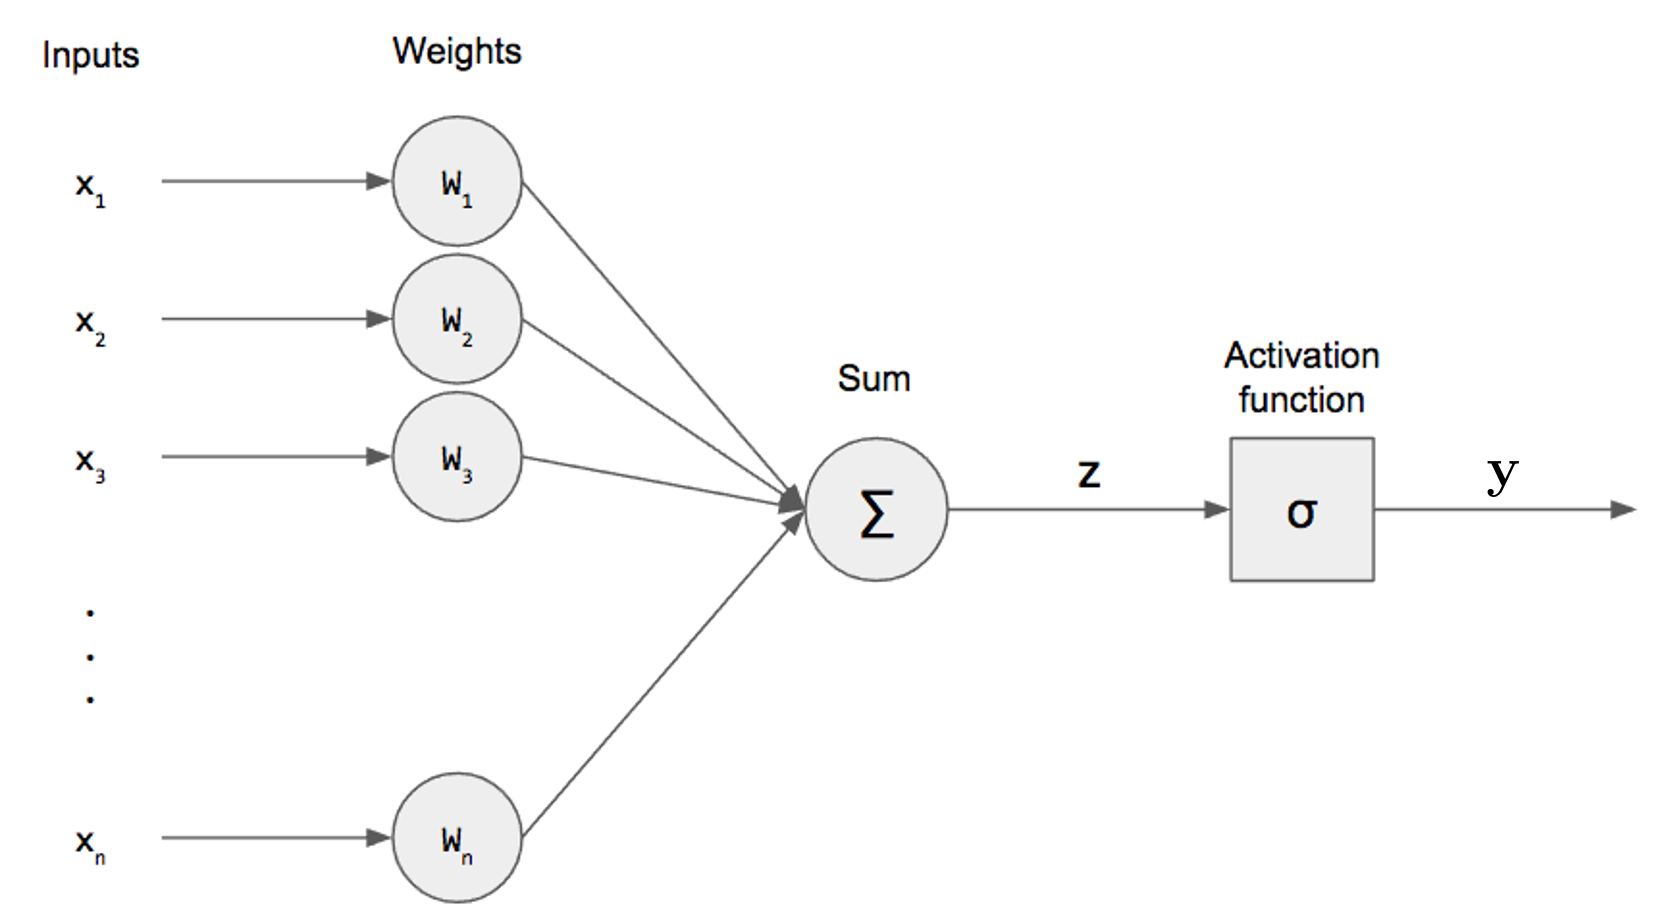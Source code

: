 <?xml version="1.0"?>
<!DOCTYPE ipe SYSTEM "ipe.dtd">
<ipe version="70206" creator="Ipe 7.2.7">
<info created="D:20180612143754" modified="D:20180612143754"/>
<bitmap id="1" width="858" height="477" length="18094" ColorSpace="DeviceRGB" Filter="FlateDecode" BitsPerComponent="8" encoding="base64">
eNrt3e1rG2fa93HpD9pcKH9DvRCFbG8cUkjo1X3hZl+0roNXfbNxMVvFcLeJ4apdg4ijF1fi
KGzANklYa9sQZWXuOFVKrbIhliCiNiR4ghUsQQMWxCDf58whjcdP8tPMaEbz/ZDtxrKsh9FE
+vk4z/M4NzYAAAAAAAAAAAAAAAAAAAAAAAAAAAAAAAAAAAAAAAAAAAAAAAAAAAAAAAAAAAAA
AAAAAAAAAAAAAAAAAAAAAAAAAAAAAAAAAECQrC8OREKhUE+htuXizOWoujQUGVhct15cS13U
r518Xmt9q7ViSr/RW4WDPATtwYC6cqrFbda0zNNFXisAAAAH0qCmR7FtAW99MRZqSBUtl9fy
3fpl0czbfW619jypZ8nR/EEeQuFWd6uEKQ8mkqzxYgEAcFQzlyM7iz/O0fJzhXccdd/IxPVy
X7eljieVPdE9brn8uXF5ZKy6741WFzMPM/li9SAPoHCrp2UaLOhh8VyKNAgAwFHVUuf0T/W8
K5+mi9N6IWcsz0e3b1SfDusZ72JqM56N6/mrJ26MIZ/aLMpJES9qrfi90/KPMyr4ZZ7mq9bX
fL1Wfbs1Cq7XCvk545qF2rq6V017W7OmwVSptvG2oF/h8VyhVDV/SitmjIJkrPCmWm1eXHtT
0O/3cSafL1Q51wAAOFgadKc22PhkL/IJ7aM4OGfMEYw1pwhWk6f00Df3ZnE4Yvylaj2RNot4
hemh0FZjj7XGVY2RYrPeWCtORazXa3zRXVjfPGfMSxv6p2r67YxtufCqCqK1qcuR7ff7VONl
BADg4Gmw+lrTizPr1fxTvaoz9/OW6krtrRRtaotGJUf/rnUdwbuq9lqrWgeC12v6JcZ1alUt
c1Uv5MSmC5ulIb0olM/olZx84XWV18ODcXDMiFdTry3hMDKmToI5YxB56LHxqq0XjNDWIxGu
+rgRBbvjqXw+n4p3N+YZGllRxpobo8w1+cFQ6NRQ5uf81Kg5J7FRr26mQXWFgdTDTCre+FKv
ML8tTI0P6Q8i0pO8M1OobmgPjXmOke7kg0z+58zYRUmGjUcFAAD2T4O1vP5Zf24gdmpLsaZZ
zasljU/X7i3fDaV+bqS4wnh02+oAqQIZ07pqW+s4IfVhvr0opF8zqfHB7TH5UT3LDTzQzJgn
w8GNQeTLGTPghS5OGT+hSRYcerxZlFucHjCvYE2Di3eMdHdqc7ah9mCoURu0psFzKfMKjamM
EiYlhZ5LNc/A7q2zHKtGAbM785qXEQCAg6XB9WahRn36j09lHqQaNZ3Gms3GaKD+A1enCsV8
sl/SXDRf3fzg3rKyQELCKX2Sf+Hx1LBRq+m5mpx5WjAzQ/flZCafz0wPN+o4d+gW4rFTJJ80
U1/msqWHzLu8DCJrzVAXm16Us6i78WtCQSsVCsVCoaQVHg+bZTprGpQbHPvZWhbWJMJZ06B1
rmnVuKltaVC+rU03SovR/qGph3mNWYMAABw+DXZbRvR0bzORzWG7Rhrs3qz+1VIXjQ9f46O5
dRrcaGaGVLERMrq3juJJrak7nuFV8VocNF6p4Wqj4Yy5Ar1mzCEMzbypzhinwcxry4u+u6hR
EzbTYOOMGnhc3euc3GVNsXWgeWsa3FjXxrYWrkOR7tRjfr8AAOAQabBn60LRZrVQriBXjs5Z
ZgY2xoIvGtW//dLglk/2zbZ10aHxqXzRmK8I754kPZmnqcjmcLC8oHpOHLozFTOmEDYGhktT
jal90zNT01PNPzOZh5mZB3PV9V3S4NYGMvukwVqLNCi/VhTzqdGhbssshCTL2AEAOFQa3PLZ
ar2C/H3YukSzlh/bHAs+VBrc2NCebptLGOq+nFrkc9t7NpdymMPB1tdXinBmUbdRYe7eunaj
mrmTmnmYr24bKd7Rz7A5AH2UNKj9PDMcH8s3f1upVQtJY3JCdDzPiwgAgH1pcMi60KOZ95JH
SIPGPVbzD1JDF7s3E+Ep9pXwns3UF5l5Y7l8vWCuAR5+ao72VmW4NtJvLv2oSerTh5u3xrlG
bTkUSeWNXzJqWvJiKHTYNBgZlnNSBqytPQ8z8ej2tAkAAI6bBiMZyyQv6ekhdSEZN9yyb4V8
1m9Ng41Jie8WZ8aHx6abV16vFR4nLXMU4SWN0GUZDm6a6W8M989Vd/yOYLyaQ1eHepqDtmPG
cqMtca65kGSHg6VBWQUvRcs7hWa2VKdcz/DocE9zDuGWBAsAAI6bBkMRo/evrpqXEcSY0X6k
MWrcLNRs1ApD8jm/NQ0OPTQCxWuZXdY9Z25r21ixQnc4L5LUF706t+1y7eHQrhXdWikTi2xd
zfGztiXOWX5rKDRXlOutAm+NRXb0G5wqbU+D5oB1frw5im2ct4WHY9Etq0h6pp7TxxIAgEOm
wVO7pEHrmmKpvQzFm5/2p5LVLXFOTw2x/h5LF8FmGhw3R4RjhfXGilRjm7Ph4WZXYelkgg45
varV6lv1vz2rvSo0DsfH5iTsyW8B643GNYf4pWB9o1Zr/rj1ft9RZQYA4IBpsGdLGuyf2nEF
2ZisWRu0TPPrvpzSLB+52tOkpSDUnXqc0bezNYuNb+d6mruM6R2t3xXG+rcUcnquzlDHCZTG
riWRoYK88DUtJU0sz01xcAAA8G50VMmwVqu+rdb2KL1IZWbPjjHrW8o4clN6/YgB4iCeU4We
XSYNRtg9BAAAD6dBVnnAVu+0qdGBaMRwKhq7miq85aAAAODVNHiqsZ0EAAAAAigzPhCLT1UZ
0gUAAAAAAAAAAAAAAAAAAAAAAAAAAAAAAAAAAAAAAAAAAAAAAAAAAAAAAAAAAAAAAAAAAAAA
AAAAAAAAAAAAAAAAAAAAAAAAAAAAAAAAAAA6S7lc5iAAAAAEIfVNGhKJRDwe7+vrO2/RZ1CX
Jwyzs7MLCwscNAAAgM4IgWb26+3tHRwcHBkZmTCk0+lnz56p/6q/jxjUd9V1zIiofpZYCAAA
4NMQaCZACX6VAyuVSur6KhyasTCRSDCmDAAA4KMcKCHw2bNnlWMoGdTtqFuTUiGZEAAAwBc5
sGIryYTm8DFHGwAAwFNmZ2dlVNf2HEgmBAAA8LhEIqES2sjISMUVZiYkEAIAALRXuVyOx+Mq
mB1qkYgtJBCqe+dVAAAAaFcU7Ovr6+3tPeZSkSNT9yujxiwtAQAAcNnCwoIsGCmVSpX2Ufcu
y41pSwgAAOByFBwcHKx4gAqE6pEQCAEAANxRLpe9EwW3BUKGjAEAAJwWj8d7e3srHmMOGfMC
AQAAOBoFz58/365lI/sGQvXYEokELxMAAIATZKsRb0ZBkU6n6UMIAADgBFk54uhWI3b1IWRF
CQAAgO3i8binVo60XlFCV2oAAAAbyTbEXh4j3tmVmvIgAACAXfr6+lzbhtgW0nCGFw4AAOD4
/FUYtJYH1SPn5QMAADgmFav8VRikPAgAAGAXKQy2dzPi47QfZPYgAADAcSQSCT8WBs3yIM2o
AQAAjuP8+fPpdNqnaVB6D/IiAgAAHI1/h4lpNQMAAHB8iURCpamKb8nUQTaqAwAAOBrftRlk
ZTEAAICNfD1pUKjHr54FLyUAAMBhLSws2Dlp8HXx/q27uaXtFy/lfrh5535Rc3bqYLlc5gUF
AAAQiURicnJy34Bk7xKSXOJMKBS6ktkeB3PfdanLr85qjk4dZCEJAACAKR6Pnzeov7TYu03S
oF2pTMuNq9TX9V1uR0r8WF0+/gtpEAAAf6jmU7H+2EA8pa03L1rXUvGBgf6esYcax8dfaVD0
9fUlEomdeWlyctL2NHhmZxq8odLgmVzZwamDbFgMAICd3s5FQ7roaF4uyI92GxfECjWOji/T
oDUWqgRoxkIVEQcHB21Lg08sabCUuz/9Q9FIgHc/0y/OaQ6mwd7eXprMAABgo2o+acS/UKq0
sfF6Sv4+VXI1CyZwDOf3I7FQhUY728u8uKvHvoSeBn/42wn198/vFFVIHP9QvzjrZBpUmVY9
F/7lAgBgo2Y9sCE2XXC/uoUjU2HvgGnQxtpgpZzTJwh+crNSKcbkvPlwXF1spMGBYtnZ2qB6
RkwdBADA3gJh6lwjCkb6Zzgc/rLXSLGZA+Vq9o4Um2mw+MvN5q8RXdnX2k2VBj8Yd7I0qKdB
eWr0mQEAwEaZyxH5RO8eL3A0/J4GrSHQpC5ROapi3zISvcXMZ+N3v1H/3xXr17Nh7NYP4584
ngZlc7o+A4EQAABbLE4PWEeKk/kqx8SPaVBC4F4Byd41xZXK0ugHKvh9fOYPevxbWsp2mSeQ
82lwdnZWPU0JhJwAAAAcV2nKDIGL0zIFLDpHHvQP6T697zw6m/ciqWh6GdDw+Y1fmzMGQ8ZC
46xzUdDab1AFQvV39fQ5BwAAOLpaoUemC8YzxtfV5Cn5enizAyE6gqTBZ8+e2ZYGG/HvxP2i
/nWx8avELk0InduZTlpq03AGAIAjm7tqtBuMDG1mv+qcLDDuvtWYQFgt5aem56qEQ5+TSpqd
aVBqgx+MNnane509I2kw0UyD5aXsnZs/2LovSTqd3rZPsYyAEwgBAHDEu8JwY61xNE8z6o5I
gxMTExVX5O5caaw0/sbOgeORkRH1LLY9NVlUQs8ZAADs93Zu6Gqm8HRMpUG2JukA8XjczmXF
LWW/u3L3SW70g132Mj5me5mdEwVV0FUXEggBAHBKMUUa7Ax2Tx3c37itaVCGiXeNfCoQSiNu
es4AAGC7GmmwU7g8WKzPLbQ1De46TGx9dvScAQDAEZIGWUXSEWzen87dNLjrMPHOuMsuxgAA
2KharS0+Hg6FIplStUZ50P9mZ2ddmjqoadrSr1f/EAr97f7Sa3uWFUvf6dZPUEbDaUIIAIA9
aoWoZY+S6Cib1vmeVM9GRkYcX1P8XZfl3OnKas4OE29LvPScAQAA2ItsWGzfpiRukC1I9i0M
Wp8jgRAAAGBXrpUHbTQ4OHjY5SE0IQQAANiLzB50s9XM8XejO3hh0Ay99JwBAADYKympmOTi
4uLjFgaPtkyYnjMAAAB7kaUW6XTa41GwRcfpAwZC9eMEQgAAgJ0SiYTHx4tljPiY/QMlENJz
BgAAYGdMkp2Lvbm+WNYR29JKmp4zAAAAewXCvr4+l/pRO7+OuAV6zgAAAOwVCD3YcEZFweNM
F9wrENJzBgAAYCcZSJ2YmPBIFJRtR2yPbfScAQAA2IsMpLa950ypVJKq4GG7Cx48EErPGQIh
AADANgsLCyqGtXFRibpfde9OD+bShBAAAKB1UmpL2xlpJuNO1Y6eMwAAAC2SkvQhdHMaobov
u5rJHBA9ZwAAAFoEQplG6EImlBzYlmBGzxkAAIDWmTCRSEgmdGLgWN2mumUpCbZrTQc9ZwAA
APbNhCqtSSa0ZVPjUqk0MTEhC4fbvrbX7DlDIAQAAGhhdnbWzIQqyKk4d9hqoTUESg70SACj
CSEAAMDBg5MZCyUZjhhUzEsbVERUqe+ZQX05YbAmQPWzHpynR88ZAACAI8TCRCIRN6gcdX43
ErEkAXp8KJaeMwAAAMcPVMqCwY+Pn54zAAAAAUfPGQAAAAJhX1+fQ7skAwAAdBhzdFjFp0lD
wjBrkFFjf63VlS6L9JwBAABokZck9W1bM9JrGBwclJ7S25aTSET0yxOk5wwAAMCuIdDaXka6
DkpXmV0bDEq3GWk1Y7ab9ssSY3rOAAAAmNHI3KJOWk8feRcSlQzN9oPqNr1cfJOeMyq7cgIA
AIAg50BZZiuVQLt2KJZ9SdRt9vX1eXkB78LCAk0IAQAAOdDGHLgzE8rwsWczIU0IAQBAMKOg
bC/iUA7cKxN6c+CYJoQAACBQZHi0t7e34iKVCWXg2JvrjqUJIT1nAABAx5M62ODgYMV1KhCO
jIx4c9SYnjMAACAIpHuMC6PD+44aezMQSs8ZAiEAAOjgKPjs2bNKu0kg9OBKXpoQAgAAoqA7
1CPxbIWQnjMAAKDDyFxB70RBkU6nvRkI6TkDAAA6iawgbuNcwdZDxt5cyUvPGQAA0ElRsC0r
iA+4qEQ9Nm8u3KDnDAAA6AAqz3g2Cm7rQ+i1Q0fPGQAA4HeJROL8+fMqblW8TT1Cjy8xJhAC
AADfkbWx3pwuuJN0pfZg6KLnDAAA8ClpKVPxCc+WBzfoOQMAAHxIFo+k0+mKf6hH69lVG/Sc
AQAA/hKPx3t7eyu+IstJPFuCo+cMAADwCykMeq3X9MH7UXu2qYv0nJmdneUcAwAAXiZLiSs+
JLMHPVt/K5fL6tjShBAAAHiciisjIyMVfxocHIzH4549tmYTwpWVFc40AADgTb5bP7JzLYmX
Dy89ZwAAgJfJ6teKb8lgsceHYqXnjJdrmAAAILBURPHvMLEvBouFLNWhCSEAAPAaXw8Ti4mJ
CV+Mw9KEEAAAeI2MYNrWW+Z14d7Nf+SWtl+8lPvhf1P3ippTaVA9fvUsfLE1ME0IAQCAOxYW
Fur1+kGupsJJqVSyJZXlEmdCodCVzPY4mPuuS11+dVZzNA36pYuLNCGk5wwAwOPquySJ+kHS
BTxCupokEokXL160eOHsXUKi5cZV6uv6LrcjJX6sLh//RQvyQhITPWcAAN5Xzadi/bGBr28v
rzcvWl++/fXAQH/P2EON4+OXNHi+SQWPycnJXWOhE2nwzM40eEOlwTO5srPLin205YfZc4bf
sAAAHvV27nQ4rD7WoyPzcsH8SLf6MhyOFWocHf+lwW2x0FqSSiQSNm5PrD2xpMHST/em/lU0
EuDdz/SLc5qDC0l8NxlPBcILFy7QhBAA4FnVfNLIg6HbL+v1V5MhIwtOlVzNgis4hl3ToJkJ
1Xez2Wy9XldpcHBw0LZM9uKuHvsSehr84W8n1N8/v1NUIXH8Q/3irJNpUGVa3y3NkCU89JwB
AHhWfvSskQdF+MvpgssP4DwcdunSJfVfO9NgOadPEPzkZqVSjMmJ8+G4uthIgwPFsoNpUD0L
lXJfvHjhr39l9JwBAHi8QJg618iCkf4Z9+9+AcfQojZ44cIFlQMlgdhcG2ymweIvN5u/R3Rl
X2s3VRr8YNzJ0qBeG1RpUJKVvybj0XMGAOBh9UeXI/KJ3n2dbhg+s2salBBo7cunvrRx3mBF
y+ktZj4bv/uN+v+uWL+eDWM3/3X9EzfSoEq26unIZDx/9W+h5wwAwJt+mxowZguGZQLhjfkK
x8SnaVAFJJU3dl1ya3MarCyNfqCC38dn/qDHv6WlbJc518DhNGiuKTb7t/ioSEjPGQCAB9Vf
NlaOJPPVxemYkQejT8iDvkqD1hHhvdjbYUZfMPJJI/19fuPX5ozBkLHQOOtcFNzWYUaFK98V
Cc2eMwRCAIAn1BZ6jCx4Mp4xvq4mo0YejFzb7EAIbztg8z179yJpLh9WTtwv6l8Xp2PNNJhz
Lg3uujOdma/8UiQ0HzBnLwCg7eauntbHh08OaWb2q86dNcaMz94qcHw6ic37FKs0+GfjROka
bexO9zr7J+OCPyUcTIPpdHrXfYp9VySk5wwAwC/WtIWpW8nU9KPl39lJoRPSoEpTFXesLv90
/+bod+P3HhVW7U6DLZ6jj4qE9JwBAPjA20w4HP706thXH4VDoQGNsWOfi8fjdjaZael+vzp3
/vvqN7FwOBSbLtrYbLB1Pc1aJPT+xDx6zgAAvK9aNTYlWS9EQ6FUic3q/M3uZcWtR5KXNKMH
dS7RJY2p7V1Q3JqPioT0nAEA+EJdexQKn8wTBn3O7qmDBxowvvdZKPxN1tFJg3s9WV8UCc2e
MwRCAIB3vf9tQGXB0TxHogOo4DEyMuJaFixMxcLhP2aX7Lk19cgPu+zCF0VCmhACba95GOy4
FaceHK8R2hsFl69FwuF2bFcHJ7g5WFy4Hw+Fw3d/sbPv9BGm2PmiSEjPGaCNMl9H9fZYp76v
HvIH117NPyk2hs1qxZS6jR472nHU15YfzS02vlgv6N27LqYYnUPbrGvX9A3rrixU1irlSuUd
R8T3pOugC4PFxQdxdeoMTP20/Gpx8eWiy8PELeKWZ4uE9JwB2uNdPtrcSen288NkrtKU3p23
OXBWe57UG7YdfxxtfVGPf5FkM2Xm9U5wJ5OkQbRL7XkqbMFgcWeIx+POlwe18f9jPXf+mD32
ZnXqMatHfsy45fEiIT1nAPdpDxp7s+pxsD9ziJ80ioHdZjGwuph5mMkXq8d9QOuFbnW755rF
wPVq/nEm8/MirxQAG0l50L3Gg/atH7FlnYXHi4QEQsBd1e9P6TFw7EGq29iYdW5nmqvX17SF
+cyjRz8+mv/P8pq8b9QqC5lrRoCcXC5XqusqttUq5Yq8p1S05WVt+w6v+oXlteZN1iuvFubn
Hj3KPHrybF5d3ngzWq8tFx4ZjyS2oH6JNh6Mutm199aHU18uzD+Sx/OysuVt7F3FuKn62qt5
9d1HmScL264AAE2ulAftZO8QqseLhNJz5oAbDgI4ltdTxu6sMW1jY+aiXh7sSW2d+Pd++cbF
iBQPG/XDUM8jbaMw2vzK+M5wvlZ7nmyUCo2ebErm7W53pHJjeT5m/qR5o9fn9Yz5fGzL7V7N
b9SMgexTjVJhXXsSi4S2PJ5z1xYaGXOjMK5fd+DrWPMKIcmrjDID2DUO+ag8ODExcZwZgy0O
gjeLhBJW6TkDuCD/rR6fIlf1eVDVp8NGeLqiWa7w6LJEwZPDdzL5p1NfnjQC1qnbb55nkld7
9J+9OJx6MFddb6wi6R7Xw2TG+ClrsMxf1wt+UX3CVfV7iXPRL6ce5/NPM8N/kRuN6OnxbWFq
fEj/fqQneWemUNUHjnvMNCh/14Pep6nH+bkHydMS+CKN9S+FWz2NIBn9auphJhU/K98fo0Mc
gN0kEone3t7V1VWPR8FSqeTc2grPFgnpOQO4QZbrhsKpkvXL0PdmdnqbkeA21Vw43FjTEQ7P
vNnYKG2ZN2hNg/qKEktI29jQBuR2Xm9svJkxbuBswbK9V8oYrU7mG9s99BjzBs0H2dOcRrg4
bRT9Tg4tmj9bzXcbeW/4adVMg2HLAuRMXH8G0fECrzaAXfOGSlmubVR3xNbVq6vqETrdd8Wb
RUJ6zgBOq84ZE/8i15bf1+vv9aZ+j/qNOHixMXG39jxlfJmy/pRWLCy+qda2FgO3pUF1rSEj
pOnxzwiHRkXRWBesfrBWq1bW1N2t/V5ZfrXw5P5tY6JgKPm8ti3+bftypl+PdkOPt0xtzI9G
zbwnaTBpqQQW7vRYHyQAbCPLSdxsRn2EXYntWjyyb/SSLYM9VY5Tj+rChQvHXEkNYA+12+dC
e4jIlL/atlXD236+VRpUwcwYGh7Rx6Bl4Dj2oDEEXS/Pf9/fHQptnf53oDSoX23o5y1psJZP
mvfbSIOWPjnbHhUA7CQrWCcmJjw7XdDNuXPqvswioXcCIU0IAUc0R4HDJy2iJyWadV8v7Bml
6nohcd802Lz94eXfZbJfd1569jbaG+oh8PRfvhweTWV+zsQOlAZrKSO+jm1tiqg9HCINAjgm
2Z3E3c2L95fL5drSaMUsEsbjcY8UCek5AzihcNOYYndu+x4fMjcvFBpYXG+O8Ea+t17nn0aB
LvW8tq1yuCN3qfCmkmUk1m/cUbOToYS30Knhxc0brUuVct/a4Fw8aixO2fI7sqxzkYdBGgRw
5PwjDWdKpZKnomAbR0i9ViSUgBrwQKhP6nq/tqbOj9/XjCle/NvFcWhXjMw39FDb/p3m1iTX
5qrq77JG48qPvxmnXH3t1T+Nil80/64RtCJfP5LTcWfuqj4eMseezbl8jWW/FyfrTQtTA3Kd
lDUNymzGrWmw+nTYeDjRRy+Nrof1euXZ7VBjIUyNNAjgmIFQJR8VCL3Qc6btUdA8Jp4qEga8
50xl/p+xcxHrvK7u/mvzGokQR9Qo+oW6d+28MtMvffz0AFa486nM64tevHLt62Z/l4HMhrlw
WIJcsbZL7lJBTq4RHtDMVcCvp+QGI+e6e/oH9BO7OXOwsTxEX7bcuNnYncLWUmE1GW1cuefy
tSv9UevjIQ0COH74kZ4zbZxDuLq6KnMFvbNuYnZ21iNFwiD3nNFk4afsj3ny9MmT5rT7yD9f
0UUNR1EYP6ufTgO770NXyyelCYxkxcLDsZOWjTa/HM00x3C15F8a3/n0TkHlLv1nti45mbuq
N6Q5uzWMFR4MW3fu/HI8k7nzlfXx5Mc/bXzvo1RtvfCp/KVxp9WZq59a94z9ajxj/jMo3NK/
NVXakgb1u5hmYzsAB80bUg1Tkcz9PoTSTMaD46HmYVFpub1JzOw5E7BAWB0zioKn41Pau+YH
3Ov8ULRRveFfLtywXqu+rao/tfWd2bG2y4UHvMFqdc+f1RvR6P/dXa3x4xvrvDYA7CfdmF1u
TP3y5UvXmskcjUeKhEFsQlgrGJ04ugvbPvVKKaMw0ri8Vl5efrVctV7nXWX5VWWt+cmrvrv2
vl7/fXne3N1V/0a9Itu5/vhkobmBLAAAkDZ3MmrsdCY0R4cvXbrk8UlxHikSBq7nTGMrrtC1
Hxe2LB1Zr+YfZuZ+LhillVoysn37LdmwtftOY2MIo5DYE7Fs3to98s9HN2PW3VyvZZb55w8A
gDX5OJoJzRyo7sVHq2XNneza+JiD1nMm89dmc95I97Xrk0/mFyq/17cuKm70YbNOnpfp9I1t
woyJ9Mbcw09TD4zNWxuT9MMn/zI883Bm6CO5wDLVHwAANJeWSCbM5XJ2ZUJ1O+rW1G3KghF1
L36MypLH2tXoJFg9Z9a1VHOu/uZeEaditzO/1Q+VBsM9zdphLWlsC7u5nWtNmorsvsIUAAAy
ocpsKnuo/DYyMnK0WLhqUD9r1gO9PzS8bx5rb5EwaD1nam8KmTtjX350OmzJhdFvHx08DUZH
8+Z3565Gt16/auTD7gJpEACAPczOziYSCRXhpFSoYmE6nVbp7uXLl6sWZvATLw0qAcoiEQmB
Ksb4rh64V05uY5EwOD1nto0Kb6zXtOeZ4b+clEBoNN09UBq0tlzb0ZZNboE0CADAQSOQyiEX
DOcNvQYV+VRKVP+VUWBTh4XAbdpYJAxCz5nGHqw3d/bOtSZA0iAAAO2JhcrCwsKsIWFQKVH9
d9KgLlwwBOFQyGC6+0XCju8509jUNXKtsv241mW7WGsavF3cDHML17tJgziqet3YBXHt9zWX
75Y9FwHA18wi4YsXL1wOhJ3cc+ZNpjFH8Nz3C9paY2PX95UnenMYfZHwzBv9WvnRbnPHWGXt
5T9lq1nSII5gXs6u0PaCswPxb20+M181T8KL+o5znIQA4GvtKhJ2ds+ZwvRX1tXEJn3Dr+bC
kOrTocZVTvXELkZDzZ1fSYM4tNczjfNL3wTxU0dPiSk9/kU3l7rrS+dPs7AdgE9JQWbFUG8K
7NFoS5Gws3vOaD9PffmRdatY9Ul9Nvlw64aw419ufjc6nDG2gpVNY3du1SrbuaasafAvYac/
+uEP0o/oVNL5c0F+B+kx99lZ/DmTeZyv0vQSgE+yn0p9MjkwblDJx7psRGayyRxCJZvNqlwU
qHzYliKh9JyZnZ3t2MNaq+k7s76tVt/t8UHd3EyWf6Q44ilWqSxkrumzDi5PLpcra+uyxeFy
5d2W00y/5H3zR7Tlyu919ba4PP9E3+Vwbv638lp921vm78vzz/TvPnm2UGl+s1Je+N7oe3n7
P8uVck3uXb8py89VXi08MfZSfDL/29r7+tbHUFFvLeqWn/xobLb4n9/WmHMIwJUQqEKd1KCU
LwyyjnjCkE6nnz17ljaMGAYNsvRYBRWVDIMTC839XFzrCijdwgPVhBCwNwyOWXqc6xXo8YJs
cRixNKtsbnQorctlV8TuK/1R6y6HsanNf4NPrvc0bq753e8zyxu1vHlPxjfGas2bapQK3y/f
uBjZ+nPd/3y5Zn0M3ZevRLdcYWCB4jYAx6ysrKiYIb1iVAJUwU+lvoO3ni6VSpIPpSmNxMKO
75JnJjSpnbpTJAxOE0LACYWHU6mrRniLDExNpzL5qrVVUSOJNYaSG2lQ1rOrTHZ6IJnRdzmU
TpjRvFFO1H68It89ezWVz8+N/VW+2114V81MJ/Wds0OR4VupuWLVnLxqzBus3b7YmLw4fCeT
fzrzVVQCX/RJ1fIYjBsem87M3BqSQGhtsQ4ANuZAKQZKCFS57pjb0qlbULfT29srASkIocXl
ImHH95wBnFUy1hzdaswyPWAa7LllXkEbipiLkbUhKRVOm9+tJaN6KS/2QFNfNNYuNSYKWpYy
vZ6SbbRnXpt3W02e0/Ne5OrchnWzxeYQdvXxkOVRAYAjObBiK8mEZtPmIIwdmyHNhecrPWfi
8TinMXBY21agHywNWne4tvRCrxW6Q1vWiejffrNYKGnV2saOleybX2oPBvTgF89seWD5MXN5
y87NFhuLX86RBgHYxrkc2CITBiEQulYkVLffyU0IAY+lQetq9M3+ReuFnlYJbc80uDhtNDyM
bx32fZfvbt7azqZJjeRJGgRgE1kM62gO3JkJO7g7ys5M6E6RsLObEAK+SYPbR2/r9ffyL3/P
NCi3EB3duiHjm0ykeWu7pMF9kicAHNTKyopEwUMtErGFFAnVvQdk1NgsEjo6c7KzmxACrqTB
7m07Zdf+c+OgabAxUhydtzSo0e4PGPMSCy3SYPXxsP5zF29bH1glcyXUojZIGgRgUxSU0WH3
o6BZJHQhIHkqE7pQJJQmhPScAY6WBhuz9SLXlt/LrocLVyKhg6bBjWoyaiz1/fqR0QywXn//
m/Hj4bGfzUXE0UeavAFYbqo6J2uPr/z4W11+sDwvfWp67uy+vQ5pEMDxvXjxQqJgpa1UIJTl
xp3cQnlrIHS6SEjPGeA4aXDjbeZko5tfNNbfIw0Arf0Gd6wi2bLvoeyDI3smXvt2INroLzik
rRs/G202N7w4VdsaLPOjZ+UHIxcHrn0dC235wb3TIGuKARwvCg4ODlY8QAXCkZGRQJWznC4S
mrdfZ6sCYF+vZ8w9DYX2NGnZFvFs6nHmK/X1R800+JG+7eHiujUN6vseTpWaA8DFzKeWnz/9
12TBbAvzc7J58aeFdbmpze0RCw+Grdsxnh1ILdY2I+u2zRZVGtTv9a9TvIAAjhYVvBMFzUCo
Hk+gyllOFwlpQggcU83YFbG2fqwfr77b8Y31jVqttrHXzTY3W6yxeTEAJ8Xj8d7e3orHmEPG
QUvmzhUJJfbTcwYAAGyLgm1ZQXzAQBjA9OJokZCeMwAAwEq2HvZmFBTpdDqY6cW5IiE9ZwAA
gJC9KlTcqnibNKYOYIMU54qE9JwBAAAbxhixp1aOtF5REtgtd50oEtJzBgAAyPwxL48RW6nH
GczyoBneZHjXxvxmhkwCIQAAwaRiwMjISMU/pOFMkF8yFYbtLRLScwYAgMDKZrPnz58vlUo+
SoOyvjggG5S0yG/2FgnpOQMAQDCpAOCvwiDlQStrkfD4t0bPGQAAgkY+/f1VGLSWB1kJu2Ep
Esbj8eMXCek5AwBAoCQSCT8WBs3yIMOaJhuLhPScAQAgOHzRY7BF70EGi63sKhKaPWc6IBDW
DSuGFy9e1C04YbCrFx2N1xfANv4dJqbVTOuX9fhFQp82IZTgp554IpGIG9RTOL+DHB/13YRB
UiJnDjaaWzJ1sMA2awXQ+n2v4lsydZAZbrtmOSkSqpf4yHHORz1n1HPMZrPylJUvDIODgyMj
IxOGdDr9zJA2qEvUtwYNFwzqaapjpW6EWMi7Ym9v77MOFeTW/QD24rs2g6wsdrlI6PGeMyq5
qaemPt3Ug1SJTiVAFfOO0ERd/VqhflCSodQMbd8PGj5Kg77Ylelo1Bs+aRDANr6eNCjU41fP
gpfSuSKhbGDttUCoolo2m1XJzQyBdlWb1RllxkIyIWmQNAigs8mnvG2TBl8X7t38R25p+8VL
uR/+N3WvqDk7dVBlHl7QFlSqMePN0WqMnhqRf/HihcwGVJ/aDs16VTerPjfloDF8TBokDQLw
47uZ+uBeWVlp/RFm7xKSXOJMKBS6ktkeB3PfdanLr846FQfpOnjYIuHR6l3Sc6btgVCd1TIu
/MUXX7iwrbY6u1QwkFUnLMYkDZIGESi7dV6gG4OfyMelfIS1KGtIGrTrTUbLjavU1/VdbkdK
/FhdPv4LadD3RcK2NyGUNKtyoMvTG9Td9fb2sl6JNEgaRHBU86lYf2zg69vL682L1pdvfz0w
0N8z9lDj+PgrDZqZcNfFkvLZam8aPLMzDd5QafBMruzg+xsbFrtTJGxvzxlZ/27X/MCjLTM5
cmUVpEHSIHzm7dzpcFh9rEdH5uWC+ZFu9WU4HCvUODq+TIPbYqHZWs3eNz3tiSUNln66N/Wv
opEA736mX5zTHHx/6+3tpWjjTpHQ7DnjZiIyR4ddGBret9u5HDR/9WAEaZA0iCOVB5NGHgzd
flmvv5oMGVlwqlRz+d8jjmzf7qOSAdR7gp3tZV7c1WNfQk+DP/zthPr753eKKiSOf6hfnHUy
DUqTmWw2a+40wb/ig9f6DlvvUj8lici1KKjuy51ZggcsEqrfPgiEpEHSYLvU368tF+Yf3Z+8
ff3G9yPXvh+5Mfnjk9/Ka7zvOyE/etbIgyL85XTB/eoWjmzXzResLl26JGnQzje9ck6fIPjJ
zUqlGJMT58NxdbGRBgeKZWdrg9JpxNxjQkbGCYeHKhIefJWEa00I1UOSiYKe+jw1AyEVadIg
adBtpVRoD7Gb85y9ThQIU+caRzjSP8Ph8Je9RorVh776ljnFzuY3vWYaLP5ys/mvsyv7Wrup
0uAH406WBhsjxSqiLCwsqGcnW5LJBhPm+Lg1H3KGHL9I6ELPGYmC3vxclmmEnbGPM0iDPlJ7
ngqFG05/dLr518ZHzvf5Kiew7bXYR5cjcni7r/N25+80qEKRFAN3FoVUjrLtXUbL6S1mPhu/
+436/65Y/8fGL2v/uv6J42lw11UkZcOu4VB2p6V4eMwiobkUxaGA6tkoaG0+E5whY21+/smz
+fld/8w9mS91zrRy0qCnvc58FU/lS1ptc6FrLXO1uxEHL2d4J7fXb1MDxmzBRuS+MV/hmPgx
DUoI3Kszs70dZiqVpdEPVPD7+Mwf9Pi3tJTtMiv47UiDuwaMbcVDRpaPWSR0rueMehh2/qri
8JBxAE6NWjISaiEymicNkgbbZr3QiIOnkqx2tbMs+LKxciSZry5Ox4w8GH1CHvTVu5n6mN73
M9rmvUgq2vgnjY+Gz2/82pwxGDIWGmcd/UQ+Wr/BFiPL24qHQQuEZpFw36PqUM8Zj6wgPvjp
F4BFmrXUR+FtTloml58eL3TS+ydp0Ps5RVn7fU3U15a/PyVpMEUatO8f/UKPkQVPxqXiWk1G
jX/zkWubHQjRESQN2veZqzXj34n7Rf3r4nSsmQZzzr252bgzHSPLO2PevkVCs+eMXYFQBqB9
EQWtZ2CwVpQYnwXL9wca6wzDn+bfddRv06RBL1vT5m9/3bN7rZo0aJ+5q8a0zJNDmpn9qnNn
jd8Ez95Sv/3VCo9nUuPJ1PSj5d+ZbeX7T3yb0+CfjROla7SxO93r7J+MC/5ktJ3Rirm7N8ZH
vxu/ly2s2vfmlk6nHdqnuPWylI4PhwcvEpqB0K7fUFzeauT4pDF1oFqg11/9s9lzIpwqdtQn
MGnQy5YzV8wTbwvSoNu/EhaGPvpy7FZq6CN17Ac0qoU+5+bmDr/eGvjvv42Ofzeg/t0arQht
e3NTz8KddBTA4qGZ9FoXCe3qOaPuyKcfxOo8DMYEQsP73wbM/mN3Ch325EiDHk4gmnninY1P
Fd5Ua+9q6s9GTRuLkAbb9ZvhQiQUyXPcfa4tc/V/+p8T4b/bNpNQPX4XGt/tFYHMcHjp0qVO
XZZiLRK2GA4+fs8ZGSO2byJrGyYQtutUdNfa5MXmR/JfO7D/GGnQs2rFZrPB7Y3v1m6fIw26
7p2Wf5pJ9kdC5zjsvmf31MF9FJ9k798ZPREKjT+xZ5GxDBN7pOdb65FlFXVUOFRpyqfh8CBF
wmP2nFE/a+fmOO0YL1bHx4lJC95600j1NEfqvurI4SHSoHfT4PNGGox+u9loul5fe/RtN/MG
2+B15su/fHr2ZDgcucLOxX4nA3yuDRbf/yb233/+Uzgcit3M2fXO5s4w8dGObYeNLB+kSHjk
njOyo6KvP2eDUB5c+8/tZhQ8mXnTmc+RNOhdb2bMhezX7s8vFBbmM7d7WEXS7pA+FArFHmsc
CL+zeX+6g6w2yQyoc8eWiYNtHCY+WppS4VDlJfWY/Tuy3LpIeLSeMy7/VuKcdDrdyRuU/D7f
3cyCQ5375k8a9HLw0DsdbV9IzCqSNv1uuFavv69XXj6KhsPJ5xx431P5xKWpg+Xl1ZXV1ZXF
e990hU+MajaVYvy7kPMgW+l5c2S5dZHwCIFQGgx2wEet9KPu0PaDlRunGp++3eP5Dn5LJA16
2rqWGji9pe/lR0P519rMwEn9i49Ig64F87z5MgxN5zkeHUDKMi7M18p998fGqdM1kC3Z87bm
2WHio70Q/hpZblEkPGzPGT92lfHFXFYb5UejZi3m+8z8/NyjRxnrn/lqp8whJA36IRPWqm+r
6k+N8NfOV6HRehQdVh50Yy1n2fhjB2n529kd3iQcenkrvRZFwp09Z9QVdh3Wl8XIPl1K3Hkl
670KAalToZY6p8UEaRBAYMuD6tPcX8s51dt1gNq7NV+mfUeW27KV3l5FQrPnjLpQRUF1hV1X
HKtH7uulxLuenB33gVub+ku4pa8WqQ2SBgF0RHnQL9uBSWGwY+fqHziDeWdkea8iofSckRwo
dmZ4DwwTr9p7c9JqhncV0iBpEIDvooX7i4upvThdPHR5ZHnXIqE1CgprjHdomPjXB9fjf49/
+3+/Pcif+N8Hxh8Ubbx3GSwO+G8rpEHSIACflgd90eVD9oTlo/YI4dCF4uG2IqF0EdzGOnvQ
mTaD2ugHoUPp+iZr+y8swdiXhDRIGgTQadTnuMfHi3O53DG3Pwt4Ptw1HNpePJQi4fk9WEdR
nZmwqo1vSYPh/wrvY2C6aPvvLAwWkwZJgwB8mhZk52JvLvCUATjeylwoHprh8MgND3etCu4c
LHZo0mDxwcBmi9oPri/uu9TdmamtHb9LHWmQNAigUxOCCgMu9aM+1ET/1dUAriN2+aW3cVlK
i9qgGemlC41Dtegf/v5HMxCe+Z9/s9AJpEHSIIBDpQJ3+lEfNgry8er+mWCGw0NtpSenUGsL
Bic7DS5d7dosEH77aNH9Ojanq6eol+Mgv8i4kwZXV5bz/+/f96bu3bt/71+Pfiq8XFx+tbxo
9UojDQbqxAM8yFxRomIYURBmxmsxsjw5OWmOLMtOc62p6zved/p19k+bm5p23Xu56nIa7Ozu
6H4s+pm/yLT4dHY8Da6u/jT17Yl9lzb9YVQjDXYE2alz3xMP8CZZGdrb29veQPjy5UuioGfD
YYtlKfumQXUdSYOOnj/ak3HLJvcDhRX3Tl2WO3kwDVpPP/Xlrt3aHU6Dy//obyZByzqmLaue
xAnSYOekwYOceICXP+4lELZrUYmKguqfz6VLl4iCfjlhVMBTEeggaVBmD7owQzV3o3fzs7b/
H679bqOeGmnQs2nQ+uksZW3z09nRNFicipmZrzfxw5Kxgkl7kY2d2Jzlmi0tLRWLxRIjxR2Y
BluceIDHP99lUYn7u0VIMxkVBXkVOuNjd1fuTNe/+9lmHvz8Zt6dE1h6pL+AZ7SewGB2TXcy
DRbNLBi78+vWhe2/xpon6eis5txpKWmQk8FNrX873rmnJ+DZQCh9CF2bRvjy5UtpMc3vsD7V
+t1PelPLXBqXFm+WiwOWwbjrPy27kwbPw2/Ur58OnpZLP3Q15gReWdr5zQcD8s0Tf886mgZ5
lb154jHNGH4JhDJq7GgmVLcsOVDdF6Ns/rUt+6k3OpX9Jg0y6G9uU+JeK4/i/f/azIMf//uV
S7XBBXhGi9qgnKXynuNcbVB7MtoYDP4ut9u3s2caHTJHNSfToIq7nAwePPEAP2bCdDptbyZU
t6ZuU90yOdDv5N3Pmv2sVA5Ul7s5b3Bn7UUfqPtwnHmDTGCQmox6max9wh1Mg7nxVmmwnPtY
vv3huKNpkDEXl+2aBneeeIDvMqGc22YmPE4sVD8r48Lq1iQe8K+jU9XrdTMHmk1mXEyDy9c/
21zLOf5Ec/r+6DDj5TQon8W7Lk8jDcK5NNjixAP8W/+RjiIyfJzL5Q6YDOVqEgJlbpVUy/kH
0sF2TqWWt0SnO8yY/v0/Z8y6YO+tX93pMEMa9FoaPMjAnAsjxV3/N9typJg02GlpUJ146r+8
IaCD64TSbs6MhepddMSQNqiIqFKf+q/6+4RBfcucXa/elqVrMUeyg62srOw6UCK9rJ3tPt20
+MO3m73c+u+71n2aX3C89jvsAUOj46tIQrHCjt2xCzc/b2TFb5xdRUIadBkhEIGKheqdVroQ
m7uYme2Izb/LagKZVMYHZRBy4LahYZM6VTYc3qd4sxb98p6570P4xJWiK6VI2aeYaQ8+LSE6
trhpafSDsLl3tnUgZfXlv5rF6/CVH5dIgwA6KSJKSuQzMZi/DrdopyC/LLuRBlcKA5tlwT/+
sFRxRzqdJg2SBncZDZ4dNXsddfVf/6mwuLy8+NP965ZfWEYdPUlJgwAAN38X2KswqJhXUx9M
6uPJubrgPz7bzIKjs25lwWZXN04D0uBO2Ru927ais+xI15tdcvzMJA0CANy0ayCUYWLzCs4t
K/5p/HPzg/a/E7mKi9STsj5NkAa3DBjn7vd2hbf6r9h395fKbvyeQhoEALhs574k1imjspDE
icHi5f93fbPo8uebmotRUJaQMHWcNLjPqPFS8ddfflV/isUlrexe1Zo0CABwUzablWYysp5o
526DMnVwYmLC7lXE/95sKBMeKJbdrAs2Jg3y6pMGPYg0CABw04sXL6zLh6VIuLNipj6bbP/w
vflJyLIr8eLqyuryPuy8d/V0GCYmDZIGAQBEwW2VQBUIL126tHOZraw+tncIbvzD0OH8wc6d
YRkmJg2SBgEAASfjvwf80JErp9NpG9Pg6Afhw+mybfcHesuQBkmDAACoj5u+vr5Dff7au7I4
9+Du3Tv3708f6M/dO3ezRdtKg6wmJg2SBgEARMHDbsrm1FoS16mnQGGQNEgaBAAE/JP0aPvz
2l4ebItt3RRBGiQNAgACRXpNH20BhZQHndyXxKX9RygMkgZJgwCAYJJFxCoQHvkWVIzs7e11
dttihztOH+fpgzRIGgQA+D0KHvNTRnoS+rQ8qPIDHadJg6RBAEAwHaqfTGvSe9B3y0lk8cgR
ZkuCNEgaBAB0gMP2k2ltcnLSX+PFuVyOMWLSIGkQABDkKGhvWaxcLsv64lKp5Jfpgny8kgZJ
gwAAoqCNVCBUt+z9QLi6uqpig411UZAGSYMAAB+RfjIOTZaTFSVe7kAoUZDpgqRB0iAAIJiO
30/mIIFQOhCq3EUUBGmQNAgA8FoUdOEzRWWtCxcueG3I+OXLl0RB0iBpEAAQWDb2kzng3cmQ
sUcCoawgvnTpElGQNEgaBAAEMwra20/m4HeqAmHb+xBKFOTDlDRIGgQABJZEQffLYioQyqIV
FQjbMo1Q3am0mFZRgdOANEgaBAAENgq2d7KcCoQyjTCdTruWCdUd5XI5dafqrmkxTRokDQIA
AsvRfjIHJ6PGkglVSHNtwcilS5fUXXMakAZJgwCAYHKhn8wRMqH0nymVSrbXCdUNqhyobpwF
I6RB0iAAABIFPThfbnZ2VpYbq8/udDqdy+WOGQslBE5MTJj1QIaGSYOkQQBAwK2srHh5FW25
XFaZUMaO1eNUyVB92EksFPvGPyEhUP24uhF1U+RA0iBpEACAjWavPxWNfPFQVSxUn+MXDFIw
VNRnn4p5aUPOoP4yYVDfkuucN0gCJARC0mCuQ6mnRhoEAByc+60F7U2GcYOKeRd2uGRQ31VX
UwmQmYEwqZPnfEejSxIA4OBRsJM2Xys38cpi31NloaPxEgMADiKRSLAPLwAAQDBls1kVBWdn
ZzkUAAAAQeO11oIAAABwOQqy5BAAACCAyuUyURAAACCwfNpPBgAAALZEQRYRAwAAEAUBAAAQ
KJOTk0RBAACAYKKfDAAAQMCjIIuIAQAAAoh+MgAAAEFGPxkAwCG8X/utsLDwqsKRADopCrJy
BABwQJnLIZHM1zgaQAdEQRYRAwAOo5Y81UiD0dE8hwPwNfrJAACOoHDny7DudOYNBwPwMfrJ
AACOrlarrXMUAN9HQRYRAwAABNDKygpREAAAIJjK5XKfgUMBAAAQQNJPRmVCDgUAAEAAoyCL
iAEAAIIpkUgQBQEAAIIpm82qKDg7O8uhAAAACBrpJ5NIJDgUAAAAwYyC9JMBAAAIoHK5TBQE
AAAILOknw3EAAAAIZhRkETEAAABREAAAAIEyOTlJFAQAAAgmWUSsAiGHAgAAIJhRkEXEAAAA
AUQ/GQAAgCCjnwwAAECQoyArRwAAbni/9lthYeFVhSMBEAUBAAGUuRwSyXyNowF4Af1kAAAu
qiVPNdJgdDTP4QDajn4yAACXFe58GdadzrzhYACeiIIsIgYAuK1Wq61zFIA2W1lZIQoCAAAE
U7lc7jNwKAAAAAJIWguqTMihAAAACGAUZBExAABAMCUSCaIgAABAMGWzWRUFZ2dnORQAAABB
I/1kEokEhwIAACCYUZB+MgAAAAFULpeJggAAAIEl/WQ4DgAAAMGMgiwiBgAACCb6yQAAAATW
5OQkURAAACCYZBGxCoQcCgAAgGBGQRYRAwAABBD9ZAAAAIKMfjIAAABBjoKsHAEAeNr7td8K
CwuvKhwJgCgIAAigzOWQSOZrHA3ARvSTAQD4QS15qpEGo6N5DgdgF/rJAAD8onDny7DudOYN
BwOwMwqyiBgA4Bu1Wm2dowDYg34yAAAAQY6C9JMBAAAILImCKhNyKAAAAAIYBVlEDAAAEEz0
kwEAAAisbDarouDs7CyHAgAAIGikn0wikeBQAAAABM3Kygr9ZAAAAIKpXC739fURBQEAAIKJ
1oIAAABBjoIsIgYAAAimRCJBFAQAAAgmaS1IPxkAAIAAkn4yKhByKAAAAIIZBVlEDAAAEEDl
cpkoCAAAEFj0kwEAAAhyFGQRMQAAAFEQAAAAgSL9ZIiCAAAAAUQ/GQAAgIBHQRYRAwAABBD9
ZAAAAIIcBeknAwAAEFgSBVk5AgAAEMwoyCJiAACAYKKfDAAAQGDRTwYAACDgUZBFxAAAAAG0
srJCFAQAAAimcrncZ+BQAAAABJD0k1GZkEMBAAAQwCjIImIAAIBgSiQSREEAAIBgymazKgrO
zs5yKAAAAA6o3rRieGFQfzEv98sTkX4yiUSC1xQAAKA1Ffay2ezk5KSstjhvccEgf5dlueo6
KmKp63s5GdJaEAAAoDWp/kkClNT3xRdfjIyMTBjS6fQzQ8mg/pI2jBgGBwfV9SUZqlioopen
kmG5XCYKAgAAtMiBKsJJDVBCoIp/lUNSEVGFQ4mFUjb0TrVQKpy80AAAADutrKxIDlRBTsW5
yrGZsVAy4YsXL9oeBVlEDAAAsGsOlKT0xRdfPHv2rGI3MxMmEgl1X0RBAAAA75icnJQcaEs9
sHWdsLe3t6+vT91jW54jURAAAMDKLAkeYXLgkTOhui9Zx+HaTEJZROx+BAUAAPB4FOzr63No
aLg1dY+y7tiFUWP6yQAAAOyVkVQUrLRJqVSSUWNHdwOhnwwAAMBOsinb4OBgpa1UIBwZGXF0
GiH9ZAAAALaRqqBrEwUPMo3QoQohi4gBAAB2jYJtrwpuIxVCe2MbURAAAGAbmUTntSgoFUL1
qGxcVEI/GQAAgJ3i8Xhvb2/Fk8xFJcd/mvSTAQAA2DUKqozkfjOZQwVC2azk+FGQRcQAAABW
s7OzHo+C5gZ2xxnhXVlZIQoCAADs1NfXNzIyUvEDmUB4hOdYLpf7DLzcAAAAVrKkolQq+SIN
ynjxERrOSGtBlQl5xQEAAKxUuPJLYfDI5UH6yQAAAOwqkUj4qDBoLQ8efFGwPEeiIAAAwE7e
2XbkCP2oD/IEZZc9Rzc7BgAA8ClZSlzxISkP7lvuk34yx2xKAwAA0Kni8bi/Zgxumz3YulcM
rQUBAABaU2EpnU77NA1OTEy0GCyWXfaIggAAAHuRYWJ/rR85+GCx9JPhVQYAANhLIpHw7K7E
B6Qe/64ri+knAwAAsC8f7T9yqJXF9JMBAADYl0yr8++kQfHs2TP1LKzPS/ZVIQoCAAC0pvKS
nZMGXxfu3fxHbmn7xUu5H/43da+oOZsGzc3mZBHxwbtSAwAAdJ6EIZvN1uv1FlezdwlJLnEm
FApdyWyPg7nvutTlV2c1FxaS0E8GAABb1HfJEPXWuQKeIgsolL6+PhULVUba9eWzt++0lhtX
qa/ru9yOlPixunz8F8fTIP1kAACwRTWfivXHBr6+vbzevGh9+fbXAwP9PWMPNY6Pv9KgScXC
ycnJlZUV69XUJTYuKJY0eGZnGryh0uCZXNnBqYMyNEw/GQAA7PF27nQ4rD7WoyPzcsH8SLf6
MhyOFWocHb+mQZP6ljmCnEgkBgcHbUuDTyxpsPTTval/FY0EePcz/eKc5mAaVJlWnh0rRwAA
sEU1nzTyYOj2y3r91WTIyIJTJVezYBzHcH4/MoJs8550L+7qsS+hp8Ef/nZC/f3zO0UVEsc/
1C/OOpkGVaYlCgIAYK/86FkjD4rwl9MFlx9AAsegwl6LKHjhwoVLly7J0KqNtcFKOadPEPzk
ZqVSjMmJ8+G4uthIgwPFsrO1QfWs+WcLAIC9BcLUuUYWjPTPcDj8Za/yoIRAsxmLzRuRNNNg
8Zebzd8jurKvtZsqDX4w7mRpcM/tSAAAwDHUH12OyCd693UG4PydBiUE7hxItXcVSUXL6S1m
Phu/+436/65Yv54NYzf/df0Tx9Ogeo6zs7O87gAA2Oi3qQFjtmBYJhDemK9wTHyXBs0R4b2u
Zm+HmUplafQDFfw+PvMHPf4tLWW7zLkGpEEAAHyl/rKxciSZry5Ox4w8GH1CHvSPRCJxkJFT
m/ciqWjjnzTS3+c3fm3OGAwZC42zzkVBa/dpAABgg9pCj5EFT8YzxtfVZNTIg5Frmx0I0REk
DT579sy2NNiIfyfuF/Wvi9OxZhrMOb1PsTkZEgAAHNPc1dP6+PDJIc3MftW5s8aY8dlbBY5P
J5HNO+xMg382TpSu0cbudK+zfzIu+FPCwTSYTqfVs+DVBADANUbf4nqdreo6gs0tB1tbXTX+
o7PxVtXjp70MAADueZ3puXjt9mgsHA5H+29XGTv2OZuXFbd0/28fx8evf35Crx5ezy6xhAQA
AD+qFVP68pKBKe1NPhYKjeXZrM7f7J46uN+swnD45pNi7tbnodCoZt8wMZMGAQBwMQ0mQ6Hh
qvH3VCQ09pw06G8ydXBiYsKNNPiH0MCPRkkwN2pXGhwZGWHSIAAAbqfBSNKIgLUkabAj2Lw/
3d5pcPQPoatPNKNNtW1pkD3pAABwOw0+T4ZCpMGOIj2onR8stqTBJ/akQektw6RBAABcVUyF
TzbSYCoaJg12gHK53NfX5/zKYm28KyxpsJIbD5+wIQ0ODg6qR84rCAAAcEyzs7O9vb2urCWx
uek0W5AAAAAcX7lcdmv2oG3Uo1WPmdcOAADAFm7NHrRz/xEKgwAAADaKx+OudaI+/lJiCoMA
AAD2kk7UrvQePBb1CCkMAgAAOGFyclIFrXQ67dkomMvl6CoDAADgnEQi4dn1xRIFGSMGAABw
jqwvVoGwVCp5Kgqqx0MUBAAAcCcQ9vX1qUC4urrqkSioHgm9pgEAANwMhBcuXFABzAuB8OXL
l+qRsHIEAADA/UDY9iFjFQVVDrx06RJREAAAwP1AKEPG7VplLMtGVBTktQAAAGhXIJRVxi73
IVxdXZW+giwbAQAAaHsglD6EIyMj7owamxMF1f1y/AEAALxABTMZNZ6YmHBuaYnKgVISZKIg
AACA10iRUJaW2J4JrTmQkiAAAIAvMuHIyEgulztOLFQ/a+ZAdZvkQAAAAH9lQjMWptPp1aYW
2U9IApQQaNYD1W1yYAEAAPwYC+PxuMRCZXBwcMSgwl7aMNE0aFDXkUqghEDmBwIAAHRGLJyd
nU0Y4gYV9i40XTKoC9V3Jw0cMQAAAAAAAAAAAAAAAAAAAAAAAAAAAAAAAAAAAAAAAABAAP1/
6mZhKA==
</bitmap>
<ipestyle name="basic">
<symbol name="arrow/arc(spx)">
<path stroke="sym-stroke" fill="sym-stroke" pen="sym-pen">
0 0 m
-1 0.333 l
-1 -0.333 l
h
</path>
</symbol>
<symbol name="arrow/farc(spx)">
<path stroke="sym-stroke" fill="white" pen="sym-pen">
0 0 m
-1 0.333 l
-1 -0.333 l
h
</path>
</symbol>
<symbol name="arrow/ptarc(spx)">
<path stroke="sym-stroke" fill="sym-stroke" pen="sym-pen">
0 0 m
-1 0.333 l
-0.8 0 l
-1 -0.333 l
h
</path>
</symbol>
<symbol name="arrow/fptarc(spx)">
<path stroke="sym-stroke" fill="white" pen="sym-pen">
0 0 m
-1 0.333 l
-0.8 0 l
-1 -0.333 l
h
</path>
</symbol>
<symbol name="mark/circle(sx)" transformations="translations">
<path fill="sym-stroke">
0.6 0 0 0.6 0 0 e
0.4 0 0 0.4 0 0 e
</path>
</symbol>
<symbol name="mark/disk(sx)" transformations="translations">
<path fill="sym-stroke">
0.6 0 0 0.6 0 0 e
</path>
</symbol>
<symbol name="mark/fdisk(sfx)" transformations="translations">
<group>
<path fill="sym-fill">
0.5 0 0 0.5 0 0 e
</path>
<path fill="sym-stroke" fillrule="eofill">
0.6 0 0 0.6 0 0 e
0.4 0 0 0.4 0 0 e
</path>
</group>
</symbol>
<symbol name="mark/box(sx)" transformations="translations">
<path fill="sym-stroke" fillrule="eofill">
-0.6 -0.6 m
0.6 -0.6 l
0.6 0.6 l
-0.6 0.6 l
h
-0.4 -0.4 m
0.4 -0.4 l
0.4 0.4 l
-0.4 0.4 l
h
</path>
</symbol>
<symbol name="mark/square(sx)" transformations="translations">
<path fill="sym-stroke">
-0.6 -0.6 m
0.6 -0.6 l
0.6 0.6 l
-0.6 0.6 l
h
</path>
</symbol>
<symbol name="mark/fsquare(sfx)" transformations="translations">
<group>
<path fill="sym-fill">
-0.5 -0.5 m
0.5 -0.5 l
0.5 0.5 l
-0.5 0.5 l
h
</path>
<path fill="sym-stroke" fillrule="eofill">
-0.6 -0.6 m
0.6 -0.6 l
0.6 0.6 l
-0.6 0.6 l
h
-0.4 -0.4 m
0.4 -0.4 l
0.4 0.4 l
-0.4 0.4 l
h
</path>
</group>
</symbol>
<symbol name="mark/cross(sx)" transformations="translations">
<group>
<path fill="sym-stroke">
-0.43 -0.57 m
0.57 0.43 l
0.43 0.57 l
-0.57 -0.43 l
h
</path>
<path fill="sym-stroke">
-0.43 0.57 m
0.57 -0.43 l
0.43 -0.57 l
-0.57 0.43 l
h
</path>
</group>
</symbol>
<symbol name="arrow/fnormal(spx)">
<path stroke="sym-stroke" fill="white" pen="sym-pen">
0 0 m
-1 0.333 l
-1 -0.333 l
h
</path>
</symbol>
<symbol name="arrow/pointed(spx)">
<path stroke="sym-stroke" fill="sym-stroke" pen="sym-pen">
0 0 m
-1 0.333 l
-0.8 0 l
-1 -0.333 l
h
</path>
</symbol>
<symbol name="arrow/fpointed(spx)">
<path stroke="sym-stroke" fill="white" pen="sym-pen">
0 0 m
-1 0.333 l
-0.8 0 l
-1 -0.333 l
h
</path>
</symbol>
<symbol name="arrow/linear(spx)">
<path stroke="sym-stroke" pen="sym-pen">
-1 0.333 m
0 0 l
-1 -0.333 l
</path>
</symbol>
<symbol name="arrow/fdouble(spx)">
<path stroke="sym-stroke" fill="white" pen="sym-pen">
0 0 m
-1 0.333 l
-1 -0.333 l
h
-1 0 m
-2 0.333 l
-2 -0.333 l
h
</path>
</symbol>
<symbol name="arrow/double(spx)">
<path stroke="sym-stroke" fill="sym-stroke" pen="sym-pen">
0 0 m
-1 0.333 l
-1 -0.333 l
h
-1 0 m
-2 0.333 l
-2 -0.333 l
h
</path>
</symbol>
<pen name="heavier" value="0.8"/>
<pen name="fat" value="1.2"/>
<pen name="ultrafat" value="2"/>
<symbolsize name="large" value="5"/>
<symbolsize name="small" value="2"/>
<symbolsize name="tiny" value="1.1"/>
<arrowsize name="large" value="10"/>
<arrowsize name="small" value="5"/>
<arrowsize name="tiny" value="3"/>
<color name="red" value="1 0 0"/>
<color name="green" value="0 1 0"/>
<color name="blue" value="0 0 1"/>
<color name="yellow" value="1 1 0"/>
<color name="orange" value="1 0.647 0"/>
<color name="gold" value="1 0.843 0"/>
<color name="purple" value="0.627 0.125 0.941"/>
<color name="gray" value="0.745"/>
<color name="brown" value="0.647 0.165 0.165"/>
<color name="navy" value="0 0 0.502"/>
<color name="pink" value="1 0.753 0.796"/>
<color name="seagreen" value="0.18 0.545 0.341"/>
<color name="turquoise" value="0.251 0.878 0.816"/>
<color name="violet" value="0.933 0.51 0.933"/>
<color name="darkblue" value="0 0 0.545"/>
<color name="darkcyan" value="0 0.545 0.545"/>
<color name="darkgray" value="0.663"/>
<color name="darkgreen" value="0 0.392 0"/>
<color name="darkmagenta" value="0.545 0 0.545"/>
<color name="darkorange" value="1 0.549 0"/>
<color name="darkred" value="0.545 0 0"/>
<color name="lightblue" value="0.678 0.847 0.902"/>
<color name="lightcyan" value="0.878 1 1"/>
<color name="lightgray" value="0.827"/>
<color name="lightgreen" value="0.565 0.933 0.565"/>
<color name="lightyellow" value="1 1 0.878"/>
<dashstyle name="dashed" value="[4] 0"/>
<dashstyle name="dotted" value="[1 3] 0"/>
<dashstyle name="dash dotted" value="[4 2 1 2] 0"/>
<dashstyle name="dash dot dotted" value="[4 2 1 2 1 2] 0"/>
<textsize name="large" value="\large"/>
<textsize name="Large" value="\Large"/>
<textsize name="LARGE" value="\LARGE"/>
<textsize name="huge" value="\huge"/>
<textsize name="Huge" value="\Huge"/>
<textsize name="small" value="\small"/>
<textsize name="footnote" value="\footnotesize"/>
<textsize name="tiny" value="\tiny"/>
<textstyle name="center" begin="\begin{center}" end="\end{center}"/>
<textstyle name="itemize" begin="\begin{itemize}" end="\end{itemize}"/>
<textstyle name="item" begin="\begin{itemize}\item{}" end="\end{itemize}"/>
<gridsize name="4 pts" value="4"/>
<gridsize name="8 pts (~3 mm)" value="8"/>
<gridsize name="16 pts (~6 mm)" value="16"/>
<gridsize name="32 pts (~12 mm)" value="32"/>
<gridsize name="10 pts (~3.5 mm)" value="10"/>
<gridsize name="20 pts (~7 mm)" value="20"/>
<gridsize name="14 pts (~5 mm)" value="14"/>
<gridsize name="28 pts (~10 mm)" value="28"/>
<gridsize name="56 pts (~20 mm)" value="56"/>
<anglesize name="90 deg" value="90"/>
<anglesize name="60 deg" value="60"/>
<anglesize name="45 deg" value="45"/>
<anglesize name="30 deg" value="30"/>
<anglesize name="22.5 deg" value="22.5"/>
<opacity name="10%" value="0.1"/>
<opacity name="30%" value="0.3"/>
<opacity name="50%" value="0.5"/>
<opacity name="75%" value="0.75"/>
<tiling name="falling" angle="-60" step="4" width="1"/>
<tiling name="rising" angle="30" step="4" width="1"/>
</ipestyle>
<page>
<layer name="alpha"/>
<view layers="alpha" active="alpha"/>
<image layer="alpha" matrix="1 0 0 1 0 256" rect="0 255.607 595 586.393" bitmap="1"/>
<path fill="white">
530.444 683.25 m
530.444 663.394 l
554.882 663.394 l
554.882 683.25 l
h
</path>
<text matrix="1 0 0 1 4.58224 -6.61878" transformations="translations" pos="530.444 683.25" stroke="black" type="label" width="12.591" height="9.181" depth="4.02" valign="top" size="huge">\textbf{y}</text>
</page>
</ipe>
